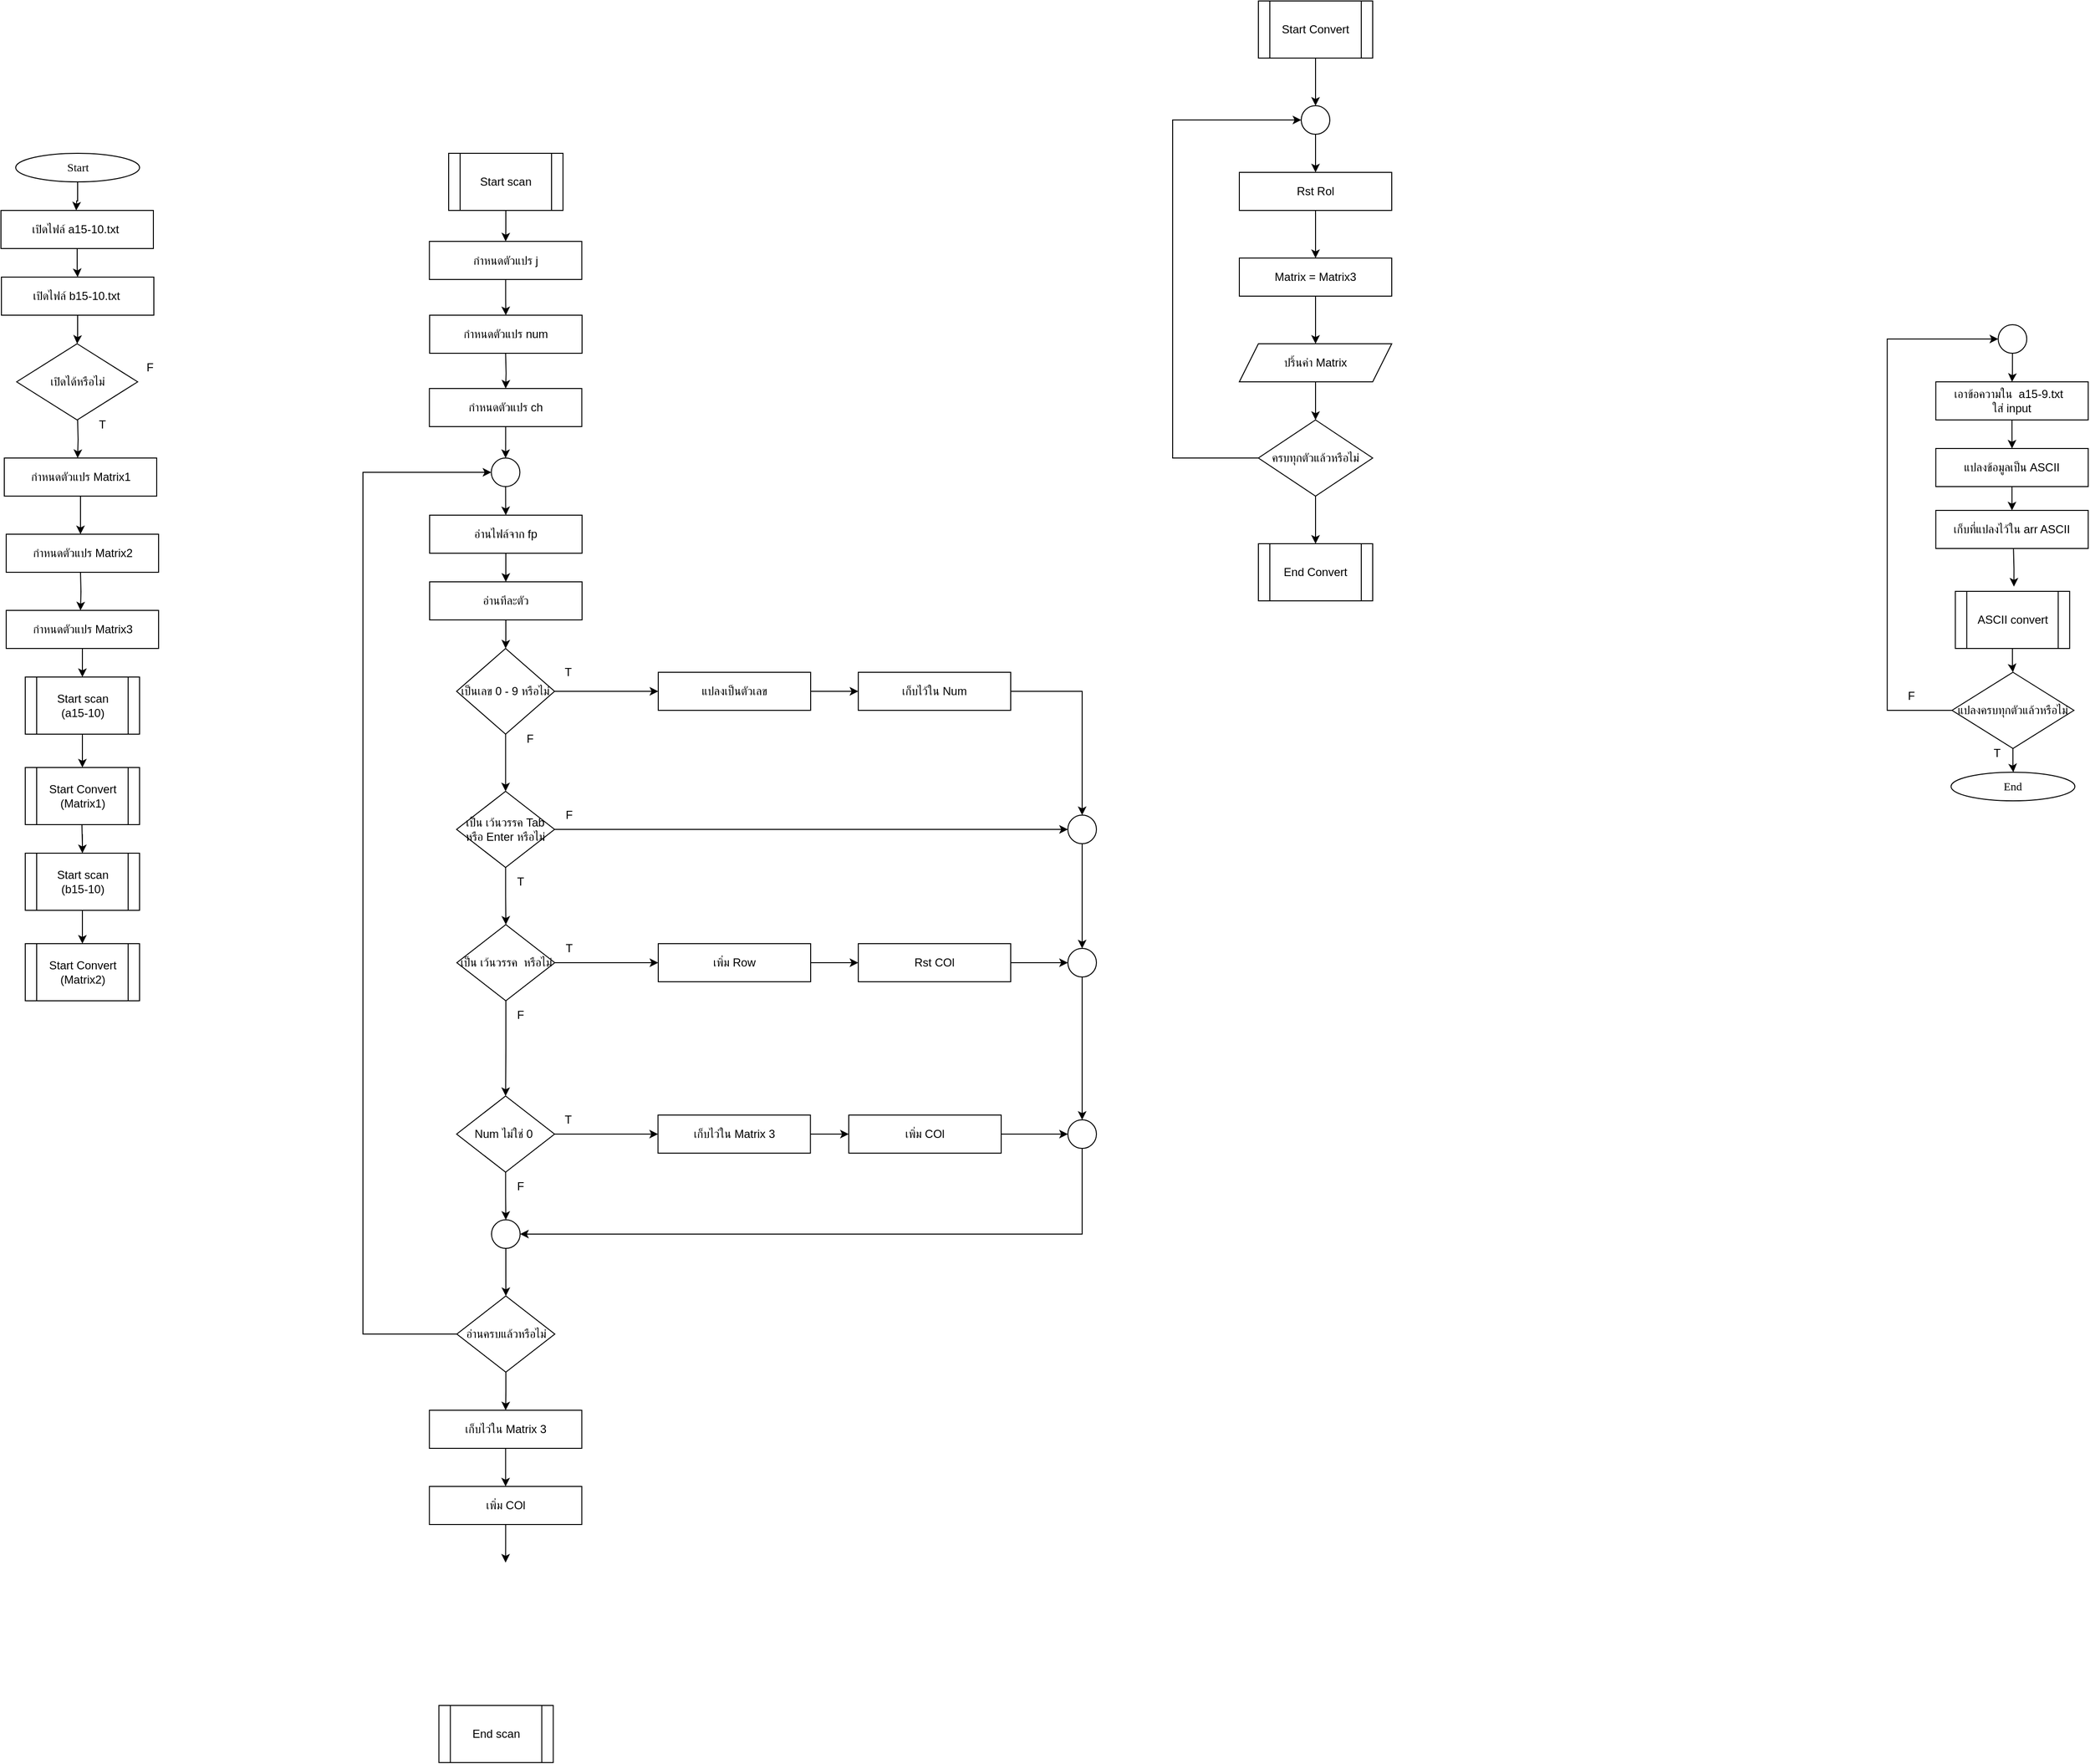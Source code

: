 <mxfile version="25.0.3">
  <diagram name="Page-1" id="-OHtlgGl6GRk3NAxg_4F">
    <mxGraphModel dx="1222" dy="2402" grid="1" gridSize="10" guides="1" tooltips="1" connect="1" arrows="1" fold="1" page="1" pageScale="1" pageWidth="850" pageHeight="1100" math="0" shadow="0">
      <root>
        <mxCell id="0" />
        <mxCell id="1" parent="0" />
        <mxCell id="59oR__EmF50malT1DPrW-1" value="" style="edgeStyle=orthogonalEdgeStyle;rounded=0;orthogonalLoop=1;jettySize=auto;html=1;" edge="1" parent="1" source="59oR__EmF50malT1DPrW-2">
          <mxGeometry relative="1" as="geometry">
            <mxPoint x="-561" y="-980" as="targetPoint" />
          </mxGeometry>
        </mxCell>
        <mxCell id="59oR__EmF50malT1DPrW-2" value="&lt;font data-font-src=&quot;https://fonts.googleapis.com/css?family=Sarabun&quot; face=&quot;Sarabun&quot;&gt;Start&lt;/font&gt;" style="ellipse;whiteSpace=wrap;html=1;" vertex="1" parent="1">
          <mxGeometry x="-624.5" y="-1040" width="130" height="30" as="geometry" />
        </mxCell>
        <mxCell id="59oR__EmF50malT1DPrW-3" value="" style="edgeStyle=orthogonalEdgeStyle;rounded=0;orthogonalLoop=1;jettySize=auto;html=1;" edge="1" parent="1" source="59oR__EmF50malT1DPrW-4" target="59oR__EmF50malT1DPrW-5">
          <mxGeometry relative="1" as="geometry" />
        </mxCell>
        <mxCell id="59oR__EmF50malT1DPrW-4" value="เปิดไฟล์&amp;nbsp;b15-10.txt&amp;nbsp;&lt;span style=&quot;color: rgba(0, 0, 0, 0); font-family: monospace; font-size: 0px; text-align: start; text-wrap-mode: nowrap;&quot;&gt;%3CmxGraphModel%3E%3Croot%3E%3CmxCell%20id%3D%220%22%2F%3E%3CmxCell%20id%3D%221%22%20parent%3D%220%22%2F%3E%3CmxCell%20id%3D%222%22%20value%3D%22%E0%B8%81%E0%B8%B3%E0%B8%AB%E0%B8%99%E0%B8%94%E0%B8%95%E0%B8%B1%E0%B8%A7%E0%B9%81%E0%B8%9B%E0%B8%A3%20arr%22%20style%3D%22rounded%3D0%3BwhiteSpace%3Dwrap%3Bhtml%3D1%3B%22%20vertex%3D%221%22%20parent%3D%221%22%3E%3CmxGeometry%20x%3D%22-680%22%20y%3D%22-980%22%20width%3D%22160%22%20height%3D%2240%22%20as%3D%22geometry%22%2F%3E%3C%2FmxCell%3E%3C%2Froot%3E%3C%2FmxGraphModel%3E&lt;/span&gt;" style="rounded=0;whiteSpace=wrap;html=1;" vertex="1" parent="1">
          <mxGeometry x="-639.5" y="-910" width="160" height="40" as="geometry" />
        </mxCell>
        <mxCell id="59oR__EmF50malT1DPrW-5" value="เปิดได้หรือไม่" style="rhombus;whiteSpace=wrap;html=1;" vertex="1" parent="1">
          <mxGeometry x="-623.5" y="-840" width="127" height="80" as="geometry" />
        </mxCell>
        <mxCell id="59oR__EmF50malT1DPrW-6" value="T" style="text;html=1;align=center;verticalAlign=middle;resizable=0;points=[];autosize=1;strokeColor=none;fillColor=none;" vertex="1" parent="1">
          <mxGeometry x="-549.5" y="-770" width="30" height="30" as="geometry" />
        </mxCell>
        <mxCell id="59oR__EmF50malT1DPrW-7" value="F" style="text;html=1;align=center;verticalAlign=middle;resizable=0;points=[];autosize=1;strokeColor=none;fillColor=none;" vertex="1" parent="1">
          <mxGeometry x="-499.5" y="-830" width="30" height="30" as="geometry" />
        </mxCell>
        <mxCell id="59oR__EmF50malT1DPrW-8" value="" style="edgeStyle=orthogonalEdgeStyle;rounded=0;orthogonalLoop=1;jettySize=auto;html=1;" edge="1" parent="1">
          <mxGeometry relative="1" as="geometry">
            <mxPoint x="-559.5" y="-760" as="sourcePoint" />
            <mxPoint x="-559.5" y="-720" as="targetPoint" />
          </mxGeometry>
        </mxCell>
        <mxCell id="59oR__EmF50malT1DPrW-9" style="edgeStyle=orthogonalEdgeStyle;rounded=0;orthogonalLoop=1;jettySize=auto;html=1;entryX=0.5;entryY=0;entryDx=0;entryDy=0;" edge="1" parent="1" source="59oR__EmF50malT1DPrW-10" target="59oR__EmF50malT1DPrW-18">
          <mxGeometry relative="1" as="geometry" />
        </mxCell>
        <mxCell id="59oR__EmF50malT1DPrW-10" value="เอาข้อความใน&amp;nbsp;&amp;nbsp;a15-9.txt&amp;nbsp;&amp;nbsp;&lt;div&gt;ใส่&amp;nbsp;&lt;span style=&quot;background-color: initial;&quot;&gt;input&lt;/span&gt;&lt;/div&gt;" style="rounded=0;whiteSpace=wrap;html=1;" vertex="1" parent="1">
          <mxGeometry x="1391.14" y="-800" width="160" height="40" as="geometry" />
        </mxCell>
        <mxCell id="59oR__EmF50malT1DPrW-11" value="" style="edgeStyle=orthogonalEdgeStyle;rounded=0;orthogonalLoop=1;jettySize=auto;html=1;" edge="1" parent="1">
          <mxGeometry relative="1" as="geometry">
            <mxPoint x="1472.654" y="-625" as="sourcePoint" />
            <mxPoint x="1473.14" y="-585" as="targetPoint" />
          </mxGeometry>
        </mxCell>
        <mxCell id="59oR__EmF50malT1DPrW-12" value="" style="edgeStyle=orthogonalEdgeStyle;rounded=0;orthogonalLoop=1;jettySize=auto;html=1;" edge="1" parent="1" source="59oR__EmF50malT1DPrW-14">
          <mxGeometry relative="1" as="geometry">
            <mxPoint x="1472.521" y="-390" as="targetPoint" />
          </mxGeometry>
        </mxCell>
        <mxCell id="59oR__EmF50malT1DPrW-13" style="edgeStyle=orthogonalEdgeStyle;rounded=0;orthogonalLoop=1;jettySize=auto;html=1;entryX=0;entryY=0.5;entryDx=0;entryDy=0;" edge="1" parent="1" source="59oR__EmF50malT1DPrW-14" target="59oR__EmF50malT1DPrW-16">
          <mxGeometry relative="1" as="geometry">
            <Array as="points">
              <mxPoint x="1340.14" y="-455" />
              <mxPoint x="1340.14" y="-845" />
            </Array>
          </mxGeometry>
        </mxCell>
        <mxCell id="59oR__EmF50malT1DPrW-14" value="แปลงครบทุกตัวแล้วหรือไม่" style="rhombus;whiteSpace=wrap;html=1;" vertex="1" parent="1">
          <mxGeometry x="1408.14" y="-495" width="128" height="80" as="geometry" />
        </mxCell>
        <mxCell id="59oR__EmF50malT1DPrW-15" style="edgeStyle=orthogonalEdgeStyle;rounded=0;orthogonalLoop=1;jettySize=auto;html=1;entryX=0.5;entryY=0;entryDx=0;entryDy=0;" edge="1" parent="1" source="59oR__EmF50malT1DPrW-16" target="59oR__EmF50malT1DPrW-10">
          <mxGeometry relative="1" as="geometry" />
        </mxCell>
        <mxCell id="59oR__EmF50malT1DPrW-16" value="" style="ellipse;whiteSpace=wrap;html=1;aspect=fixed;" vertex="1" parent="1">
          <mxGeometry x="1456.64" y="-860" width="30" height="30" as="geometry" />
        </mxCell>
        <mxCell id="59oR__EmF50malT1DPrW-17" value="" style="edgeStyle=orthogonalEdgeStyle;rounded=0;orthogonalLoop=1;jettySize=auto;html=1;" edge="1" parent="1" source="59oR__EmF50malT1DPrW-18" target="59oR__EmF50malT1DPrW-19">
          <mxGeometry relative="1" as="geometry" />
        </mxCell>
        <mxCell id="59oR__EmF50malT1DPrW-18" value="แปลงข้อมูลเป็น&amp;nbsp;ASCII" style="rounded=0;whiteSpace=wrap;html=1;" vertex="1" parent="1">
          <mxGeometry x="1391.14" y="-730" width="160" height="40" as="geometry" />
        </mxCell>
        <mxCell id="59oR__EmF50malT1DPrW-19" value="เก็บที่แปลงไว้ใน arr ASCII" style="rounded=0;whiteSpace=wrap;html=1;" vertex="1" parent="1">
          <mxGeometry x="1391.14" y="-665" width="160" height="40" as="geometry" />
        </mxCell>
        <mxCell id="59oR__EmF50malT1DPrW-20" value="T" style="text;html=1;align=center;verticalAlign=middle;resizable=0;points=[];autosize=1;strokeColor=none;fillColor=none;" vertex="1" parent="1">
          <mxGeometry x="1440.14" y="-425" width="30" height="30" as="geometry" />
        </mxCell>
        <mxCell id="59oR__EmF50malT1DPrW-21" value="F" style="text;html=1;align=center;verticalAlign=middle;resizable=0;points=[];autosize=1;strokeColor=none;fillColor=none;" vertex="1" parent="1">
          <mxGeometry x="1350.14" y="-485" width="30" height="30" as="geometry" />
        </mxCell>
        <mxCell id="59oR__EmF50malT1DPrW-23" value="กำหนดตัวแปร&amp;nbsp;Matrix2" style="rounded=0;whiteSpace=wrap;html=1;" vertex="1" parent="1">
          <mxGeometry x="-634.5" y="-640" width="160" height="40" as="geometry" />
        </mxCell>
        <mxCell id="59oR__EmF50malT1DPrW-24" value="กำหนดตัวแปร Matrix1" style="rounded=0;whiteSpace=wrap;html=1;" vertex="1" parent="1">
          <mxGeometry x="-636.5" y="-720" width="160" height="40" as="geometry" />
        </mxCell>
        <mxCell id="59oR__EmF50malT1DPrW-25" value="" style="edgeStyle=orthogonalEdgeStyle;rounded=0;orthogonalLoop=1;jettySize=auto;html=1;" edge="1" parent="1" source="59oR__EmF50malT1DPrW-24">
          <mxGeometry relative="1" as="geometry">
            <mxPoint x="-556.5" y="-640" as="targetPoint" />
          </mxGeometry>
        </mxCell>
        <mxCell id="59oR__EmF50malT1DPrW-26" style="edgeStyle=orthogonalEdgeStyle;rounded=0;orthogonalLoop=1;jettySize=auto;html=1;entryX=0.5;entryY=0;entryDx=0;entryDy=0;" edge="1" parent="1" source="59oR__EmF50malT1DPrW-27" target="59oR__EmF50malT1DPrW-14">
          <mxGeometry relative="1" as="geometry" />
        </mxCell>
        <mxCell id="59oR__EmF50malT1DPrW-27" value="ASCII convert" style="shape=process;whiteSpace=wrap;html=1;backgroundOutline=1;" vertex="1" parent="1">
          <mxGeometry x="1411.64" y="-580" width="120" height="60" as="geometry" />
        </mxCell>
        <mxCell id="59oR__EmF50malT1DPrW-28" value="&lt;font data-font-src=&quot;https://fonts.googleapis.com/css?family=Sarabun&quot; face=&quot;Sarabun&quot;&gt;End&lt;/font&gt;" style="ellipse;whiteSpace=wrap;html=1;" vertex="1" parent="1">
          <mxGeometry x="1407.14" y="-390" width="130" height="30" as="geometry" />
        </mxCell>
        <mxCell id="59oR__EmF50malT1DPrW-31" style="edgeStyle=orthogonalEdgeStyle;rounded=0;orthogonalLoop=1;jettySize=auto;html=1;entryX=0.5;entryY=0;entryDx=0;entryDy=0;" edge="1" parent="1" source="59oR__EmF50malT1DPrW-29" target="59oR__EmF50malT1DPrW-4">
          <mxGeometry relative="1" as="geometry" />
        </mxCell>
        <mxCell id="59oR__EmF50malT1DPrW-29" value="เปิดไฟล์&amp;nbsp;a15-10.txt&amp;nbsp;&lt;span style=&quot;color: rgba(0, 0, 0, 0); font-family: monospace; font-size: 0px; text-align: start; text-wrap-mode: nowrap;&quot;&gt;%3CmxGraphModel%3E%3Croot%3E%3CmxCell%20id%3D%220%22%2F%3E%3CmxCell%20id%3D%221%22%20parent%3D%220%22%2F%3E%3CmxCell%20id%3D%222%22%20value%3D%22%E0%B8%81%E0%B8%B3%E0%B8%AB%E0%B8%99%E0%B8%94%E0%B8%95%E0%B8%B1%E0%B8%A7%E0%B9%81%E0%B8%9B%E0%B8%A3%20arr%22%20style%3D%22rounded%3D0%3BwhiteSpace%3Dwrap%3Bhtml%3D1%3B%22%20vertex%3D%221%22%20parent%3D%221%22%3E%3CmxGeometry%20x%3D%22-680%22%20y%3D%22-980%22%20width%3D%22160%22%20height%3D%2240%22%20as%3D%22geometry%22%2F%3E%3C%2FmxCell%3E%3C%2Froot%3E%3C%2FmxGraphModel%3E&lt;/span&gt;" style="rounded=0;whiteSpace=wrap;html=1;" vertex="1" parent="1">
          <mxGeometry x="-640" y="-980" width="160" height="40" as="geometry" />
        </mxCell>
        <mxCell id="59oR__EmF50malT1DPrW-109" value="" style="edgeStyle=orthogonalEdgeStyle;rounded=0;orthogonalLoop=1;jettySize=auto;html=1;" edge="1" parent="1" source="59oR__EmF50malT1DPrW-32" target="59oR__EmF50malT1DPrW-108">
          <mxGeometry relative="1" as="geometry" />
        </mxCell>
        <mxCell id="59oR__EmF50malT1DPrW-32" value="กำหนดตัวแปร&amp;nbsp;Matrix3" style="rounded=0;whiteSpace=wrap;html=1;" vertex="1" parent="1">
          <mxGeometry x="-634.5" y="-560" width="160" height="40" as="geometry" />
        </mxCell>
        <mxCell id="59oR__EmF50malT1DPrW-33" value="" style="edgeStyle=orthogonalEdgeStyle;rounded=0;orthogonalLoop=1;jettySize=auto;html=1;" edge="1" parent="1">
          <mxGeometry relative="1" as="geometry">
            <mxPoint x="-556.5" y="-560" as="targetPoint" />
            <mxPoint x="-556.5" y="-600" as="sourcePoint" />
          </mxGeometry>
        </mxCell>
        <mxCell id="59oR__EmF50malT1DPrW-38" value="" style="edgeStyle=orthogonalEdgeStyle;rounded=0;orthogonalLoop=1;jettySize=auto;html=1;" edge="1" parent="1" source="59oR__EmF50malT1DPrW-34" target="59oR__EmF50malT1DPrW-35">
          <mxGeometry relative="1" as="geometry" />
        </mxCell>
        <mxCell id="59oR__EmF50malT1DPrW-34" value="Start scan" style="shape=process;whiteSpace=wrap;html=1;backgroundOutline=1;" vertex="1" parent="1">
          <mxGeometry x="-170" y="-1040" width="120" height="60" as="geometry" />
        </mxCell>
        <mxCell id="59oR__EmF50malT1DPrW-39" value="" style="edgeStyle=orthogonalEdgeStyle;rounded=0;orthogonalLoop=1;jettySize=auto;html=1;" edge="1" parent="1" source="59oR__EmF50malT1DPrW-35" target="59oR__EmF50malT1DPrW-36">
          <mxGeometry relative="1" as="geometry" />
        </mxCell>
        <mxCell id="59oR__EmF50malT1DPrW-35" value="กำหนดตัวแปร j" style="rounded=0;whiteSpace=wrap;html=1;" vertex="1" parent="1">
          <mxGeometry x="-190.25" y="-947.5" width="160" height="40" as="geometry" />
        </mxCell>
        <mxCell id="59oR__EmF50malT1DPrW-36" value="กำหนดตัวแปร num" style="rounded=0;whiteSpace=wrap;html=1;" vertex="1" parent="1">
          <mxGeometry x="-190" y="-870" width="160" height="40" as="geometry" />
        </mxCell>
        <mxCell id="59oR__EmF50malT1DPrW-40" value="" style="edgeStyle=orthogonalEdgeStyle;rounded=0;orthogonalLoop=1;jettySize=auto;html=1;" edge="1" target="59oR__EmF50malT1DPrW-41" parent="1">
          <mxGeometry relative="1" as="geometry">
            <mxPoint x="-110.25" y="-830" as="sourcePoint" />
          </mxGeometry>
        </mxCell>
        <mxCell id="59oR__EmF50malT1DPrW-69" value="" style="edgeStyle=orthogonalEdgeStyle;rounded=0;orthogonalLoop=1;jettySize=auto;html=1;" edge="1" parent="1" source="59oR__EmF50malT1DPrW-41" target="59oR__EmF50malT1DPrW-68">
          <mxGeometry relative="1" as="geometry" />
        </mxCell>
        <mxCell id="59oR__EmF50malT1DPrW-41" value="กำหนดตัวแปร ch" style="rounded=0;whiteSpace=wrap;html=1;" vertex="1" parent="1">
          <mxGeometry x="-190.25" y="-793" width="160" height="40" as="geometry" />
        </mxCell>
        <mxCell id="59oR__EmF50malT1DPrW-46" value="" style="edgeStyle=orthogonalEdgeStyle;rounded=0;orthogonalLoop=1;jettySize=auto;html=1;" edge="1" parent="1" source="59oR__EmF50malT1DPrW-42" target="59oR__EmF50malT1DPrW-45">
          <mxGeometry relative="1" as="geometry" />
        </mxCell>
        <mxCell id="59oR__EmF50malT1DPrW-42" value="อ่านไฟล์จาก fp" style="rounded=0;whiteSpace=wrap;html=1;" vertex="1" parent="1">
          <mxGeometry x="-190" y="-660" width="160" height="40" as="geometry" />
        </mxCell>
        <mxCell id="59oR__EmF50malT1DPrW-49" value="" style="edgeStyle=orthogonalEdgeStyle;rounded=0;orthogonalLoop=1;jettySize=auto;html=1;" edge="1" parent="1" source="59oR__EmF50malT1DPrW-44" target="59oR__EmF50malT1DPrW-48">
          <mxGeometry relative="1" as="geometry" />
        </mxCell>
        <mxCell id="59oR__EmF50malT1DPrW-53" value="" style="edgeStyle=orthogonalEdgeStyle;rounded=0;orthogonalLoop=1;jettySize=auto;html=1;" edge="1" parent="1" source="59oR__EmF50malT1DPrW-44" target="59oR__EmF50malT1DPrW-52">
          <mxGeometry relative="1" as="geometry" />
        </mxCell>
        <mxCell id="59oR__EmF50malT1DPrW-44" value="เป็นเลข 0 - 9 หรือไม่" style="rhombus;whiteSpace=wrap;html=1;" vertex="1" parent="1">
          <mxGeometry x="-161.68" y="-520" width="102.86" height="90" as="geometry" />
        </mxCell>
        <mxCell id="59oR__EmF50malT1DPrW-47" value="" style="edgeStyle=orthogonalEdgeStyle;rounded=0;orthogonalLoop=1;jettySize=auto;html=1;" edge="1" parent="1" source="59oR__EmF50malT1DPrW-45" target="59oR__EmF50malT1DPrW-44">
          <mxGeometry relative="1" as="geometry" />
        </mxCell>
        <mxCell id="59oR__EmF50malT1DPrW-45" value="อ่านทีละตัว" style="rounded=0;whiteSpace=wrap;html=1;" vertex="1" parent="1">
          <mxGeometry x="-190" y="-590" width="160" height="40" as="geometry" />
        </mxCell>
        <mxCell id="59oR__EmF50malT1DPrW-51" value="" style="edgeStyle=orthogonalEdgeStyle;rounded=0;orthogonalLoop=1;jettySize=auto;html=1;" edge="1" parent="1" source="59oR__EmF50malT1DPrW-48" target="59oR__EmF50malT1DPrW-50">
          <mxGeometry relative="1" as="geometry" />
        </mxCell>
        <mxCell id="59oR__EmF50malT1DPrW-48" value="แปลงเป็นตัวเลข" style="rounded=0;whiteSpace=wrap;html=1;" vertex="1" parent="1">
          <mxGeometry x="50" y="-495" width="160" height="40" as="geometry" />
        </mxCell>
        <mxCell id="59oR__EmF50malT1DPrW-75" style="edgeStyle=orthogonalEdgeStyle;rounded=0;orthogonalLoop=1;jettySize=auto;html=1;entryX=0.5;entryY=0;entryDx=0;entryDy=0;" edge="1" parent="1" source="59oR__EmF50malT1DPrW-50" target="59oR__EmF50malT1DPrW-74">
          <mxGeometry relative="1" as="geometry" />
        </mxCell>
        <mxCell id="59oR__EmF50malT1DPrW-50" value="เก็บไว้ใน Num" style="rounded=0;whiteSpace=wrap;html=1;" vertex="1" parent="1">
          <mxGeometry x="260" y="-495" width="160" height="40" as="geometry" />
        </mxCell>
        <mxCell id="59oR__EmF50malT1DPrW-55" value="" style="edgeStyle=orthogonalEdgeStyle;rounded=0;orthogonalLoop=1;jettySize=auto;html=1;" edge="1" parent="1" source="59oR__EmF50malT1DPrW-52" target="59oR__EmF50malT1DPrW-54">
          <mxGeometry relative="1" as="geometry" />
        </mxCell>
        <mxCell id="59oR__EmF50malT1DPrW-76" style="edgeStyle=orthogonalEdgeStyle;rounded=0;orthogonalLoop=1;jettySize=auto;html=1;entryX=0;entryY=0.5;entryDx=0;entryDy=0;" edge="1" parent="1" source="59oR__EmF50malT1DPrW-52" target="59oR__EmF50malT1DPrW-74">
          <mxGeometry relative="1" as="geometry" />
        </mxCell>
        <mxCell id="59oR__EmF50malT1DPrW-52" value="เป็น เว้นวรรค Tab หรือ Enter หรือไม่" style="rhombus;whiteSpace=wrap;html=1;" vertex="1" parent="1">
          <mxGeometry x="-161.68" y="-370" width="102.86" height="80" as="geometry" />
        </mxCell>
        <mxCell id="59oR__EmF50malT1DPrW-57" value="" style="edgeStyle=orthogonalEdgeStyle;rounded=0;orthogonalLoop=1;jettySize=auto;html=1;" edge="1" parent="1" source="59oR__EmF50malT1DPrW-54" target="59oR__EmF50malT1DPrW-56">
          <mxGeometry relative="1" as="geometry" />
        </mxCell>
        <mxCell id="59oR__EmF50malT1DPrW-62" value="" style="edgeStyle=orthogonalEdgeStyle;rounded=0;orthogonalLoop=1;jettySize=auto;html=1;" edge="1" parent="1" source="59oR__EmF50malT1DPrW-54" target="59oR__EmF50malT1DPrW-61">
          <mxGeometry relative="1" as="geometry" />
        </mxCell>
        <mxCell id="59oR__EmF50malT1DPrW-54" value="เป็น เว้นวรรค&amp;nbsp; หรือไม่" style="rhombus;whiteSpace=wrap;html=1;" vertex="1" parent="1">
          <mxGeometry x="-161.43" y="-230" width="102.86" height="80" as="geometry" />
        </mxCell>
        <mxCell id="59oR__EmF50malT1DPrW-59" value="" style="edgeStyle=orthogonalEdgeStyle;rounded=0;orthogonalLoop=1;jettySize=auto;html=1;" edge="1" parent="1" source="59oR__EmF50malT1DPrW-56" target="59oR__EmF50malT1DPrW-58">
          <mxGeometry relative="1" as="geometry" />
        </mxCell>
        <mxCell id="59oR__EmF50malT1DPrW-56" value="เพิ่ม Row" style="rounded=0;whiteSpace=wrap;html=1;" vertex="1" parent="1">
          <mxGeometry x="50" y="-210" width="160" height="40" as="geometry" />
        </mxCell>
        <mxCell id="59oR__EmF50malT1DPrW-83" value="" style="edgeStyle=orthogonalEdgeStyle;rounded=0;orthogonalLoop=1;jettySize=auto;html=1;" edge="1" parent="1" source="59oR__EmF50malT1DPrW-58" target="59oR__EmF50malT1DPrW-80">
          <mxGeometry relative="1" as="geometry" />
        </mxCell>
        <mxCell id="59oR__EmF50malT1DPrW-58" value="Rst COl" style="rounded=0;whiteSpace=wrap;html=1;" vertex="1" parent="1">
          <mxGeometry x="260" y="-210" width="160" height="40" as="geometry" />
        </mxCell>
        <mxCell id="59oR__EmF50malT1DPrW-66" value="" style="edgeStyle=orthogonalEdgeStyle;rounded=0;orthogonalLoop=1;jettySize=auto;html=1;" edge="1" parent="1" source="59oR__EmF50malT1DPrW-61" target="59oR__EmF50malT1DPrW-63">
          <mxGeometry relative="1" as="geometry" />
        </mxCell>
        <mxCell id="59oR__EmF50malT1DPrW-78" value="" style="edgeStyle=orthogonalEdgeStyle;rounded=0;orthogonalLoop=1;jettySize=auto;html=1;" edge="1" parent="1" source="59oR__EmF50malT1DPrW-61" target="59oR__EmF50malT1DPrW-77">
          <mxGeometry relative="1" as="geometry" />
        </mxCell>
        <mxCell id="59oR__EmF50malT1DPrW-61" value="Num ไม่ใช่ 0&amp;nbsp;" style="rhombus;whiteSpace=wrap;html=1;" vertex="1" parent="1">
          <mxGeometry x="-161.68" y="-50" width="102.86" height="80" as="geometry" />
        </mxCell>
        <mxCell id="59oR__EmF50malT1DPrW-67" value="" style="edgeStyle=orthogonalEdgeStyle;rounded=0;orthogonalLoop=1;jettySize=auto;html=1;" edge="1" parent="1" source="59oR__EmF50malT1DPrW-63" target="59oR__EmF50malT1DPrW-65">
          <mxGeometry relative="1" as="geometry" />
        </mxCell>
        <mxCell id="59oR__EmF50malT1DPrW-63" value="เก็บไว่ใน Matrix 3" style="rounded=0;whiteSpace=wrap;html=1;" vertex="1" parent="1">
          <mxGeometry x="49.75" y="-30" width="160" height="40" as="geometry" />
        </mxCell>
        <mxCell id="59oR__EmF50malT1DPrW-82" value="" style="edgeStyle=orthogonalEdgeStyle;rounded=0;orthogonalLoop=1;jettySize=auto;html=1;" edge="1" parent="1" source="59oR__EmF50malT1DPrW-65" target="59oR__EmF50malT1DPrW-81">
          <mxGeometry relative="1" as="geometry" />
        </mxCell>
        <mxCell id="59oR__EmF50malT1DPrW-65" value="เพิ่ม COl" style="rounded=0;whiteSpace=wrap;html=1;" vertex="1" parent="1">
          <mxGeometry x="250" y="-30" width="160" height="40" as="geometry" />
        </mxCell>
        <mxCell id="59oR__EmF50malT1DPrW-71" style="edgeStyle=orthogonalEdgeStyle;rounded=0;orthogonalLoop=1;jettySize=auto;html=1;entryX=0.5;entryY=0;entryDx=0;entryDy=0;" edge="1" parent="1" source="59oR__EmF50malT1DPrW-68" target="59oR__EmF50malT1DPrW-42">
          <mxGeometry relative="1" as="geometry" />
        </mxCell>
        <mxCell id="59oR__EmF50malT1DPrW-68" value="" style="ellipse;whiteSpace=wrap;html=1;aspect=fixed;" vertex="1" parent="1">
          <mxGeometry x="-125.25" y="-720" width="30" height="30" as="geometry" />
        </mxCell>
        <mxCell id="59oR__EmF50malT1DPrW-89" style="edgeStyle=orthogonalEdgeStyle;rounded=0;orthogonalLoop=1;jettySize=auto;html=1;entryX=0;entryY=0.5;entryDx=0;entryDy=0;" edge="1" parent="1" source="59oR__EmF50malT1DPrW-72" target="59oR__EmF50malT1DPrW-68">
          <mxGeometry relative="1" as="geometry">
            <Array as="points">
              <mxPoint x="-260" y="200" />
              <mxPoint x="-260" y="-705" />
            </Array>
          </mxGeometry>
        </mxCell>
        <mxCell id="59oR__EmF50malT1DPrW-104" value="" style="edgeStyle=orthogonalEdgeStyle;rounded=0;orthogonalLoop=1;jettySize=auto;html=1;" edge="1" parent="1" source="59oR__EmF50malT1DPrW-72" target="59oR__EmF50malT1DPrW-102">
          <mxGeometry relative="1" as="geometry" />
        </mxCell>
        <mxCell id="59oR__EmF50malT1DPrW-72" value="อ่านครบแล้วหรือไม่" style="rhombus;whiteSpace=wrap;html=1;" vertex="1" parent="1">
          <mxGeometry x="-161.43" y="160" width="102.86" height="80" as="geometry" />
        </mxCell>
        <mxCell id="59oR__EmF50malT1DPrW-84" value="" style="edgeStyle=orthogonalEdgeStyle;rounded=0;orthogonalLoop=1;jettySize=auto;html=1;" edge="1" parent="1" source="59oR__EmF50malT1DPrW-74" target="59oR__EmF50malT1DPrW-80">
          <mxGeometry relative="1" as="geometry" />
        </mxCell>
        <mxCell id="59oR__EmF50malT1DPrW-74" value="" style="ellipse;whiteSpace=wrap;html=1;aspect=fixed;" vertex="1" parent="1">
          <mxGeometry x="480" y="-345" width="30" height="30" as="geometry" />
        </mxCell>
        <mxCell id="59oR__EmF50malT1DPrW-79" value="" style="edgeStyle=orthogonalEdgeStyle;rounded=0;orthogonalLoop=1;jettySize=auto;html=1;" edge="1" parent="1" source="59oR__EmF50malT1DPrW-77" target="59oR__EmF50malT1DPrW-72">
          <mxGeometry relative="1" as="geometry" />
        </mxCell>
        <mxCell id="59oR__EmF50malT1DPrW-77" value="" style="ellipse;whiteSpace=wrap;html=1;aspect=fixed;" vertex="1" parent="1">
          <mxGeometry x="-125" y="80" width="30" height="30" as="geometry" />
        </mxCell>
        <mxCell id="59oR__EmF50malT1DPrW-87" style="edgeStyle=orthogonalEdgeStyle;rounded=0;orthogonalLoop=1;jettySize=auto;html=1;entryX=0.5;entryY=0;entryDx=0;entryDy=0;" edge="1" parent="1" source="59oR__EmF50malT1DPrW-80" target="59oR__EmF50malT1DPrW-81">
          <mxGeometry relative="1" as="geometry" />
        </mxCell>
        <mxCell id="59oR__EmF50malT1DPrW-80" value="" style="ellipse;whiteSpace=wrap;html=1;aspect=fixed;" vertex="1" parent="1">
          <mxGeometry x="480" y="-205" width="30" height="30" as="geometry" />
        </mxCell>
        <mxCell id="59oR__EmF50malT1DPrW-88" style="edgeStyle=orthogonalEdgeStyle;rounded=0;orthogonalLoop=1;jettySize=auto;html=1;entryX=1;entryY=0.5;entryDx=0;entryDy=0;" edge="1" parent="1" source="59oR__EmF50malT1DPrW-81" target="59oR__EmF50malT1DPrW-77">
          <mxGeometry relative="1" as="geometry">
            <Array as="points">
              <mxPoint x="495" y="95" />
            </Array>
          </mxGeometry>
        </mxCell>
        <mxCell id="59oR__EmF50malT1DPrW-81" value="" style="ellipse;whiteSpace=wrap;html=1;aspect=fixed;" vertex="1" parent="1">
          <mxGeometry x="480" y="-25" width="30" height="30" as="geometry" />
        </mxCell>
        <mxCell id="59oR__EmF50malT1DPrW-90" value="T" style="text;html=1;align=center;verticalAlign=middle;resizable=0;points=[];autosize=1;strokeColor=none;fillColor=none;" vertex="1" parent="1">
          <mxGeometry x="-60" y="-510" width="30" height="30" as="geometry" />
        </mxCell>
        <mxCell id="59oR__EmF50malT1DPrW-91" value="F" style="text;html=1;align=center;verticalAlign=middle;resizable=0;points=[];autosize=1;strokeColor=none;fillColor=none;" vertex="1" parent="1">
          <mxGeometry x="-100" y="-440" width="30" height="30" as="geometry" />
        </mxCell>
        <mxCell id="59oR__EmF50malT1DPrW-92" value="T" style="text;html=1;align=center;verticalAlign=middle;resizable=0;points=[];autosize=1;strokeColor=none;fillColor=none;" vertex="1" parent="1">
          <mxGeometry x="-110" y="-290" width="30" height="30" as="geometry" />
        </mxCell>
        <mxCell id="59oR__EmF50malT1DPrW-93" value="F" style="text;html=1;align=center;verticalAlign=middle;resizable=0;points=[];autosize=1;strokeColor=none;fillColor=none;" vertex="1" parent="1">
          <mxGeometry x="-58.57" y="-360" width="30" height="30" as="geometry" />
        </mxCell>
        <mxCell id="59oR__EmF50malT1DPrW-94" value="T" style="text;html=1;align=center;verticalAlign=middle;resizable=0;points=[];autosize=1;strokeColor=none;fillColor=none;" vertex="1" parent="1">
          <mxGeometry x="-58.82" y="-220" width="30" height="30" as="geometry" />
        </mxCell>
        <mxCell id="59oR__EmF50malT1DPrW-95" value="F" style="text;html=1;align=center;verticalAlign=middle;resizable=0;points=[];autosize=1;strokeColor=none;fillColor=none;" vertex="1" parent="1">
          <mxGeometry x="-110" y="-150" width="30" height="30" as="geometry" />
        </mxCell>
        <mxCell id="59oR__EmF50malT1DPrW-96" value="T" style="text;html=1;align=center;verticalAlign=middle;resizable=0;points=[];autosize=1;strokeColor=none;fillColor=none;" vertex="1" parent="1">
          <mxGeometry x="-60.25" y="-40" width="30" height="30" as="geometry" />
        </mxCell>
        <mxCell id="59oR__EmF50malT1DPrW-97" value="F" style="text;html=1;align=center;verticalAlign=middle;resizable=0;points=[];autosize=1;strokeColor=none;fillColor=none;" vertex="1" parent="1">
          <mxGeometry x="-110" y="30" width="30" height="30" as="geometry" />
        </mxCell>
        <mxCell id="59oR__EmF50malT1DPrW-105" value="" style="edgeStyle=orthogonalEdgeStyle;rounded=0;orthogonalLoop=1;jettySize=auto;html=1;" edge="1" parent="1" source="59oR__EmF50malT1DPrW-102" target="59oR__EmF50malT1DPrW-103">
          <mxGeometry relative="1" as="geometry" />
        </mxCell>
        <mxCell id="59oR__EmF50malT1DPrW-102" value="เก็บไว่ใน Matrix 3" style="rounded=0;whiteSpace=wrap;html=1;" vertex="1" parent="1">
          <mxGeometry x="-190.25" y="280" width="160" height="40" as="geometry" />
        </mxCell>
        <mxCell id="59oR__EmF50malT1DPrW-107" value="" style="edgeStyle=orthogonalEdgeStyle;rounded=0;orthogonalLoop=1;jettySize=auto;html=1;" edge="1" parent="1" source="59oR__EmF50malT1DPrW-103">
          <mxGeometry relative="1" as="geometry">
            <mxPoint x="-110.25" y="440" as="targetPoint" />
          </mxGeometry>
        </mxCell>
        <mxCell id="59oR__EmF50malT1DPrW-103" value="เพิ่ม COl" style="rounded=0;whiteSpace=wrap;html=1;" vertex="1" parent="1">
          <mxGeometry x="-190.25" y="360" width="160" height="40" as="geometry" />
        </mxCell>
        <mxCell id="59oR__EmF50malT1DPrW-106" value="End scan" style="shape=process;whiteSpace=wrap;html=1;backgroundOutline=1;" vertex="1" parent="1">
          <mxGeometry x="-180.25" y="590" width="120" height="60" as="geometry" />
        </mxCell>
        <mxCell id="59oR__EmF50malT1DPrW-125" value="" style="edgeStyle=orthogonalEdgeStyle;rounded=0;orthogonalLoop=1;jettySize=auto;html=1;" edge="1" parent="1" source="59oR__EmF50malT1DPrW-108" target="59oR__EmF50malT1DPrW-124">
          <mxGeometry relative="1" as="geometry" />
        </mxCell>
        <mxCell id="59oR__EmF50malT1DPrW-108" value="Start scan&lt;div&gt;(&lt;span style=&quot;background-color: initial;&quot;&gt;a15-10&lt;/span&gt;&lt;span style=&quot;background-color: initial;&quot;&gt;)&lt;/span&gt;&lt;/div&gt;" style="shape=process;whiteSpace=wrap;html=1;backgroundOutline=1;" vertex="1" parent="1">
          <mxGeometry x="-614.5" y="-490" width="120" height="60" as="geometry" />
        </mxCell>
        <mxCell id="59oR__EmF50malT1DPrW-112" value="" style="edgeStyle=orthogonalEdgeStyle;rounded=0;orthogonalLoop=1;jettySize=auto;html=1;" edge="1" parent="1" source="59oR__EmF50malT1DPrW-110">
          <mxGeometry relative="1" as="geometry">
            <mxPoint x="740" y="-1090" as="targetPoint" />
          </mxGeometry>
        </mxCell>
        <mxCell id="59oR__EmF50malT1DPrW-110" value="Start Convert" style="shape=process;whiteSpace=wrap;html=1;backgroundOutline=1;" vertex="1" parent="1">
          <mxGeometry x="680" y="-1200" width="120" height="60" as="geometry" />
        </mxCell>
        <mxCell id="59oR__EmF50malT1DPrW-117" value="" style="edgeStyle=orthogonalEdgeStyle;rounded=0;orthogonalLoop=1;jettySize=auto;html=1;" edge="1" parent="1" source="59oR__EmF50malT1DPrW-111" target="59oR__EmF50malT1DPrW-114">
          <mxGeometry relative="1" as="geometry" />
        </mxCell>
        <mxCell id="59oR__EmF50malT1DPrW-111" value="Matrix = Matrix3" style="rounded=0;whiteSpace=wrap;html=1;" vertex="1" parent="1">
          <mxGeometry x="660" y="-930" width="160" height="40" as="geometry" />
        </mxCell>
        <mxCell id="59oR__EmF50malT1DPrW-121" style="edgeStyle=orthogonalEdgeStyle;rounded=0;orthogonalLoop=1;jettySize=auto;html=1;entryX=0;entryY=0.5;entryDx=0;entryDy=0;" edge="1" parent="1" source="59oR__EmF50malT1DPrW-113" target="59oR__EmF50malT1DPrW-119">
          <mxGeometry relative="1" as="geometry">
            <Array as="points">
              <mxPoint x="590" y="-720" />
              <mxPoint x="590" y="-1075" />
            </Array>
          </mxGeometry>
        </mxCell>
        <mxCell id="59oR__EmF50malT1DPrW-123" value="" style="edgeStyle=orthogonalEdgeStyle;rounded=0;orthogonalLoop=1;jettySize=auto;html=1;" edge="1" parent="1" source="59oR__EmF50malT1DPrW-113" target="59oR__EmF50malT1DPrW-122">
          <mxGeometry relative="1" as="geometry" />
        </mxCell>
        <mxCell id="59oR__EmF50malT1DPrW-113" value="ครบทุกตัวแล้วหรือไม่" style="rhombus;whiteSpace=wrap;html=1;" vertex="1" parent="1">
          <mxGeometry x="680" y="-760" width="120" height="80" as="geometry" />
        </mxCell>
        <mxCell id="59oR__EmF50malT1DPrW-118" value="" style="edgeStyle=orthogonalEdgeStyle;rounded=0;orthogonalLoop=1;jettySize=auto;html=1;" edge="1" parent="1" source="59oR__EmF50malT1DPrW-114" target="59oR__EmF50malT1DPrW-113">
          <mxGeometry relative="1" as="geometry" />
        </mxCell>
        <mxCell id="59oR__EmF50malT1DPrW-114" value="ปริ้นค่า Matrix" style="rounded=0;whiteSpace=wrap;html=1;shape=parallelogram;perimeter=parallelogramPerimeter;fixedSize=1;" vertex="1" parent="1">
          <mxGeometry x="660" y="-840" width="160" height="40" as="geometry" />
        </mxCell>
        <mxCell id="59oR__EmF50malT1DPrW-116" value="" style="edgeStyle=orthogonalEdgeStyle;rounded=0;orthogonalLoop=1;jettySize=auto;html=1;" edge="1" parent="1" source="59oR__EmF50malT1DPrW-115" target="59oR__EmF50malT1DPrW-111">
          <mxGeometry relative="1" as="geometry" />
        </mxCell>
        <mxCell id="59oR__EmF50malT1DPrW-115" value="Rst Rol" style="rounded=0;whiteSpace=wrap;html=1;" vertex="1" parent="1">
          <mxGeometry x="660" y="-1020" width="160" height="40" as="geometry" />
        </mxCell>
        <mxCell id="59oR__EmF50malT1DPrW-120" value="" style="edgeStyle=orthogonalEdgeStyle;rounded=0;orthogonalLoop=1;jettySize=auto;html=1;" edge="1" parent="1" source="59oR__EmF50malT1DPrW-119" target="59oR__EmF50malT1DPrW-115">
          <mxGeometry relative="1" as="geometry" />
        </mxCell>
        <mxCell id="59oR__EmF50malT1DPrW-119" value="" style="ellipse;whiteSpace=wrap;html=1;aspect=fixed;" vertex="1" parent="1">
          <mxGeometry x="725" y="-1090" width="30" height="30" as="geometry" />
        </mxCell>
        <mxCell id="59oR__EmF50malT1DPrW-122" value="End Convert" style="shape=process;whiteSpace=wrap;html=1;backgroundOutline=1;" vertex="1" parent="1">
          <mxGeometry x="680" y="-630" width="120" height="60" as="geometry" />
        </mxCell>
        <mxCell id="59oR__EmF50malT1DPrW-124" value="Start Convert&lt;div&gt;(&lt;span style=&quot;background-color: initial;&quot;&gt;Matrix1)&lt;/span&gt;&lt;/div&gt;" style="shape=process;whiteSpace=wrap;html=1;backgroundOutline=1;" vertex="1" parent="1">
          <mxGeometry x="-614.5" y="-395" width="120" height="60" as="geometry" />
        </mxCell>
        <mxCell id="59oR__EmF50malT1DPrW-126" value="" style="edgeStyle=orthogonalEdgeStyle;rounded=0;orthogonalLoop=1;jettySize=auto;html=1;" edge="1" target="59oR__EmF50malT1DPrW-128" parent="1">
          <mxGeometry relative="1" as="geometry">
            <mxPoint x="-555" y="-335" as="sourcePoint" />
          </mxGeometry>
        </mxCell>
        <mxCell id="59oR__EmF50malT1DPrW-127" value="" style="edgeStyle=orthogonalEdgeStyle;rounded=0;orthogonalLoop=1;jettySize=auto;html=1;" edge="1" source="59oR__EmF50malT1DPrW-128" target="59oR__EmF50malT1DPrW-129" parent="1">
          <mxGeometry relative="1" as="geometry" />
        </mxCell>
        <mxCell id="59oR__EmF50malT1DPrW-128" value="Start scan&lt;div&gt;(&lt;span style=&quot;background-color: initial;&quot;&gt;b15-10&lt;/span&gt;&lt;span style=&quot;background-color: initial;&quot;&gt;)&lt;/span&gt;&lt;/div&gt;" style="shape=process;whiteSpace=wrap;html=1;backgroundOutline=1;" vertex="1" parent="1">
          <mxGeometry x="-614.5" y="-305" width="120" height="60" as="geometry" />
        </mxCell>
        <mxCell id="59oR__EmF50malT1DPrW-129" value="Start Convert&lt;div&gt;(&lt;span style=&quot;background-color: initial;&quot;&gt;Matrix2)&lt;/span&gt;&lt;/div&gt;" style="shape=process;whiteSpace=wrap;html=1;backgroundOutline=1;" vertex="1" parent="1">
          <mxGeometry x="-614.5" y="-210" width="120" height="60" as="geometry" />
        </mxCell>
      </root>
    </mxGraphModel>
  </diagram>
</mxfile>
